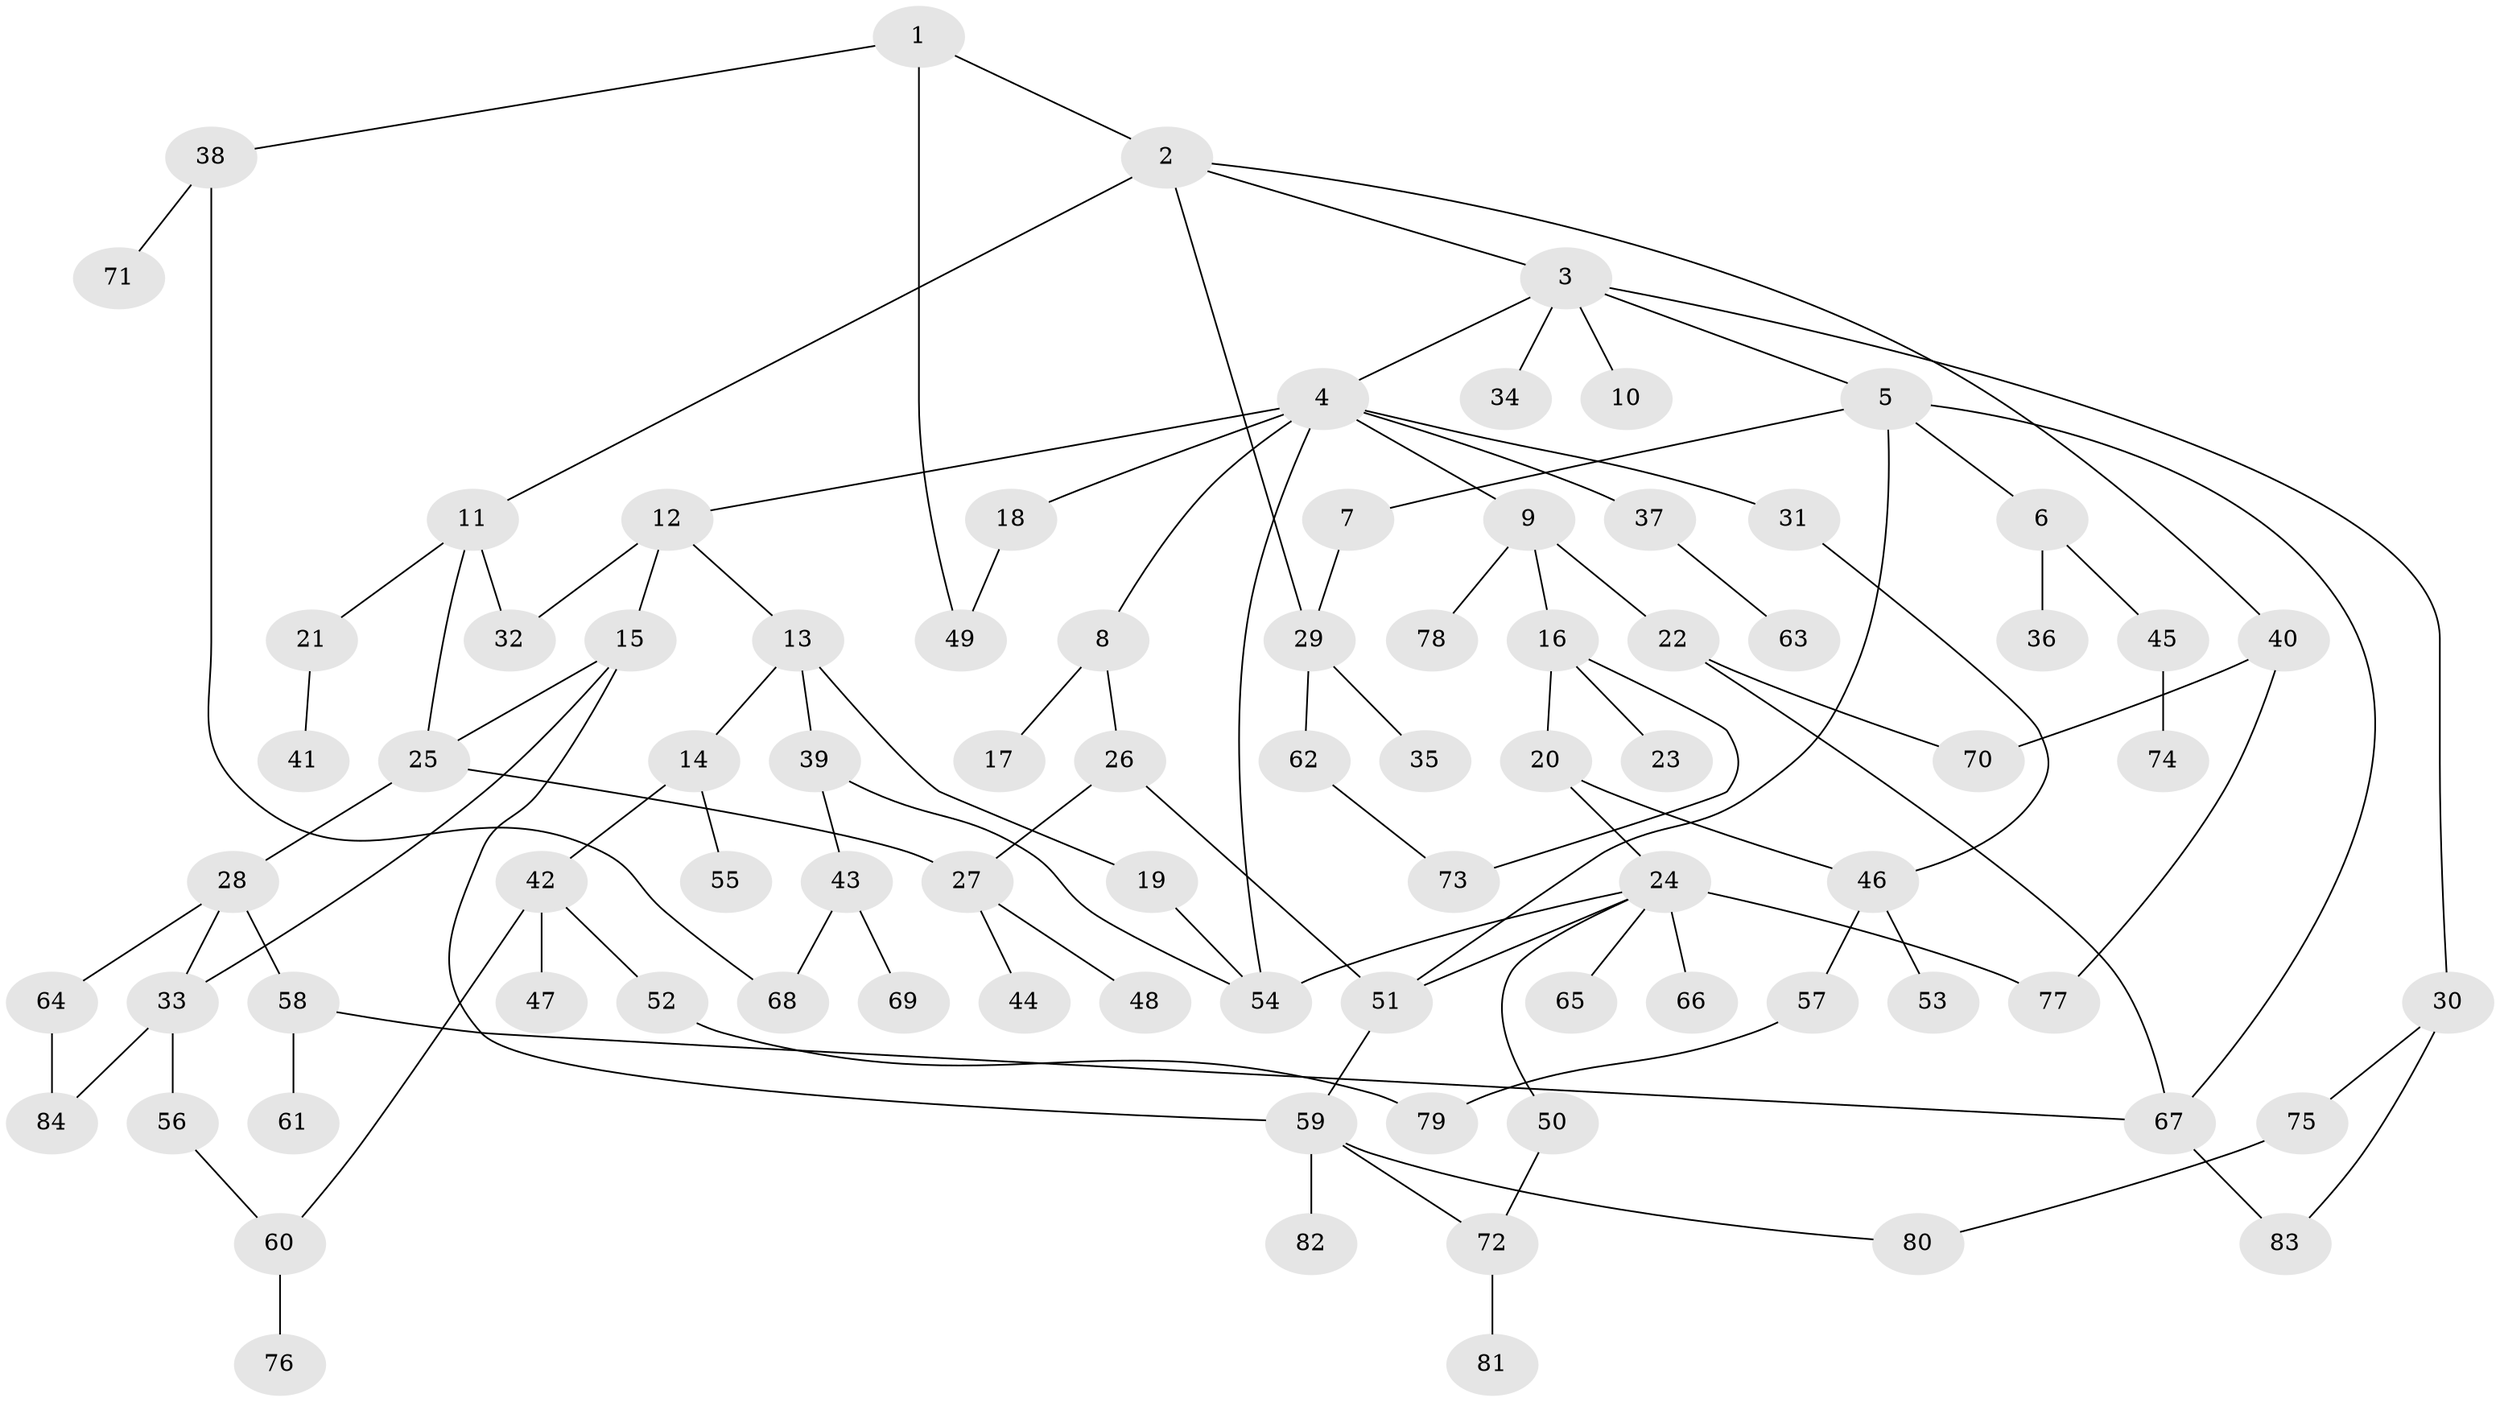 // Generated by graph-tools (version 1.1) at 2025/49/03/09/25 03:49:17]
// undirected, 84 vertices, 108 edges
graph export_dot {
graph [start="1"]
  node [color=gray90,style=filled];
  1;
  2;
  3;
  4;
  5;
  6;
  7;
  8;
  9;
  10;
  11;
  12;
  13;
  14;
  15;
  16;
  17;
  18;
  19;
  20;
  21;
  22;
  23;
  24;
  25;
  26;
  27;
  28;
  29;
  30;
  31;
  32;
  33;
  34;
  35;
  36;
  37;
  38;
  39;
  40;
  41;
  42;
  43;
  44;
  45;
  46;
  47;
  48;
  49;
  50;
  51;
  52;
  53;
  54;
  55;
  56;
  57;
  58;
  59;
  60;
  61;
  62;
  63;
  64;
  65;
  66;
  67;
  68;
  69;
  70;
  71;
  72;
  73;
  74;
  75;
  76;
  77;
  78;
  79;
  80;
  81;
  82;
  83;
  84;
  1 -- 2;
  1 -- 38;
  1 -- 49;
  2 -- 3;
  2 -- 11;
  2 -- 40;
  2 -- 29;
  3 -- 4;
  3 -- 5;
  3 -- 10;
  3 -- 30;
  3 -- 34;
  4 -- 8;
  4 -- 9;
  4 -- 12;
  4 -- 18;
  4 -- 31;
  4 -- 37;
  4 -- 54;
  5 -- 6;
  5 -- 7;
  5 -- 51;
  5 -- 67;
  6 -- 36;
  6 -- 45;
  7 -- 29;
  8 -- 17;
  8 -- 26;
  9 -- 16;
  9 -- 22;
  9 -- 78;
  11 -- 21;
  11 -- 32;
  11 -- 25;
  12 -- 13;
  12 -- 15;
  12 -- 32;
  13 -- 14;
  13 -- 19;
  13 -- 39;
  14 -- 42;
  14 -- 55;
  15 -- 25;
  15 -- 59;
  15 -- 33;
  16 -- 20;
  16 -- 23;
  16 -- 73;
  18 -- 49;
  19 -- 54;
  20 -- 24;
  20 -- 46;
  21 -- 41;
  22 -- 67;
  22 -- 70;
  24 -- 50;
  24 -- 51;
  24 -- 65;
  24 -- 66;
  24 -- 77;
  24 -- 54;
  25 -- 27;
  25 -- 28;
  26 -- 27;
  26 -- 51;
  27 -- 44;
  27 -- 48;
  28 -- 33;
  28 -- 58;
  28 -- 64;
  29 -- 35;
  29 -- 62;
  30 -- 75;
  30 -- 83;
  31 -- 46;
  33 -- 56;
  33 -- 84;
  37 -- 63;
  38 -- 68;
  38 -- 71;
  39 -- 43;
  39 -- 54;
  40 -- 70;
  40 -- 77;
  42 -- 47;
  42 -- 52;
  42 -- 60;
  43 -- 69;
  43 -- 68;
  45 -- 74;
  46 -- 53;
  46 -- 57;
  50 -- 72;
  51 -- 59;
  52 -- 79;
  56 -- 60;
  57 -- 79;
  58 -- 61;
  58 -- 67;
  59 -- 72;
  59 -- 82;
  59 -- 80;
  60 -- 76;
  62 -- 73;
  64 -- 84;
  67 -- 83;
  72 -- 81;
  75 -- 80;
}
